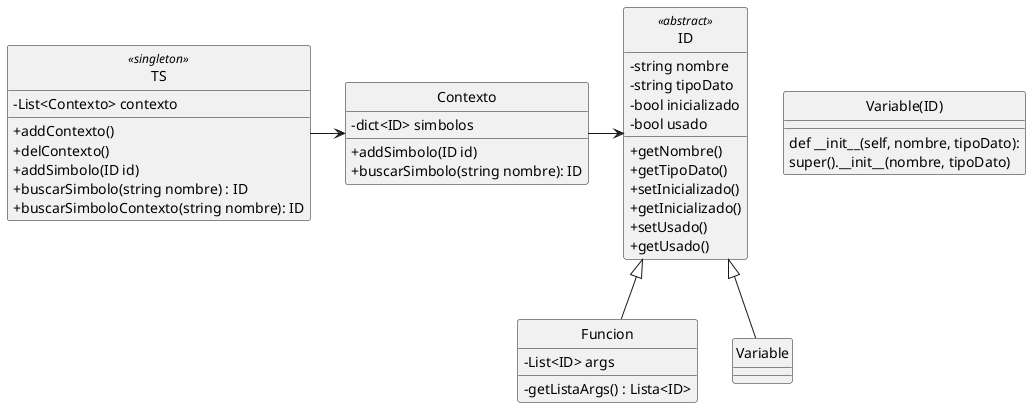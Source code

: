 @startuml TablaSimbolos

skinparam ClassAttributeIconSize 0
hide circle

class TS <<singleton>> {
    - List<Contexto> contexto
    + addContexto()
    + delContexto()
    + addSimbolo(ID id)
    + buscarSimbolo(string nombre) : ID
    + buscarSimboloContexto(string nombre): ID
}

class Contexto {
    - dict<ID> simbolos
    + addSimbolo(ID id)
    + buscarSimbolo(string nombre): ID
}

class ID <<abstract>> {
    - string nombre
    - string tipoDato
    - bool inicializado
    - bool usado
    + getNombre()
    + getTipoDato()
    + setInicializado()
    + getInicializado()
    + setUsado()
    + getUsado()
}

class Variable(ID) {
    def __init__(self, nombre, tipoDato):
    super().__init__(nombre, tipoDato)
}

class Funcion {
    - List<ID> args
    - getListaArgs() : Lista<ID>
}

TS -right-> Contexto
Contexto -right-> ID
ID <|-- Variable
ID <|-- Funcion

@enduml